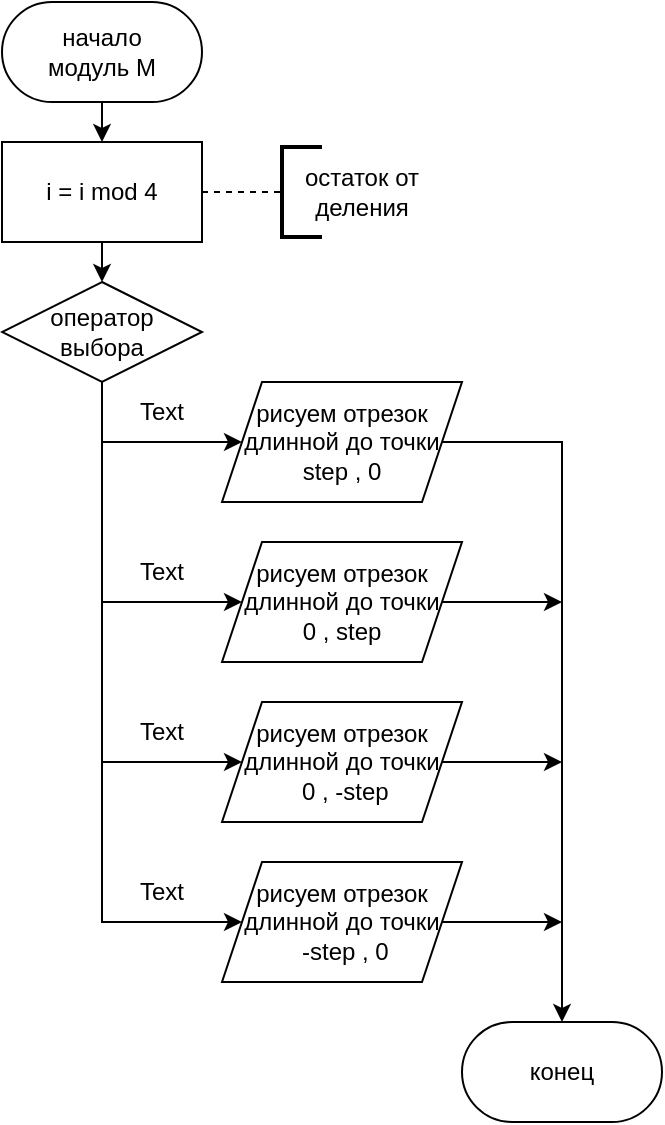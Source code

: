 <mxfile version="23.0.2" type="device">
  <diagram name="Страница — 1" id="C7Y6GBaGL_PPRvr81Zc9">
    <mxGraphModel dx="437" dy="475" grid="1" gridSize="10" guides="1" tooltips="1" connect="1" arrows="1" fold="1" page="1" pageScale="1" pageWidth="827" pageHeight="1169" math="0" shadow="0">
      <root>
        <mxCell id="0" />
        <mxCell id="1" parent="0" />
        <mxCell id="BgfDq34LTrqasj2m9Le4-4" style="edgeStyle=orthogonalEdgeStyle;rounded=0;orthogonalLoop=1;jettySize=auto;html=1;exitX=0.5;exitY=1;exitDx=0;exitDy=0;entryX=0.5;entryY=0;entryDx=0;entryDy=0;" edge="1" parent="1" source="BgfDq34LTrqasj2m9Le4-1" target="BgfDq34LTrqasj2m9Le4-3">
          <mxGeometry relative="1" as="geometry" />
        </mxCell>
        <mxCell id="BgfDq34LTrqasj2m9Le4-1" value="начало&lt;br&gt;модуль M" style="rounded=1;whiteSpace=wrap;html=1;arcSize=50;" vertex="1" parent="1">
          <mxGeometry x="10" y="10" width="100" height="50" as="geometry" />
        </mxCell>
        <mxCell id="BgfDq34LTrqasj2m9Le4-2" value="конец" style="rounded=1;whiteSpace=wrap;html=1;arcSize=50;" vertex="1" parent="1">
          <mxGeometry x="240" y="520" width="100" height="50" as="geometry" />
        </mxCell>
        <mxCell id="BgfDq34LTrqasj2m9Le4-10" style="edgeStyle=orthogonalEdgeStyle;rounded=0;orthogonalLoop=1;jettySize=auto;html=1;exitX=0.5;exitY=1;exitDx=0;exitDy=0;entryX=0.5;entryY=0;entryDx=0;entryDy=0;" edge="1" parent="1" source="BgfDq34LTrqasj2m9Le4-3" target="BgfDq34LTrqasj2m9Le4-9">
          <mxGeometry relative="1" as="geometry" />
        </mxCell>
        <mxCell id="BgfDq34LTrqasj2m9Le4-3" value="i = i mod 4" style="rounded=0;whiteSpace=wrap;html=1;" vertex="1" parent="1">
          <mxGeometry x="10" y="80" width="100" height="50" as="geometry" />
        </mxCell>
        <mxCell id="BgfDq34LTrqasj2m9Le4-5" value="" style="endArrow=none;dashed=1;html=1;rounded=0;exitX=1;exitY=0.5;exitDx=0;exitDy=0;entryX=0;entryY=0.5;entryDx=0;entryDy=0;entryPerimeter=0;" edge="1" parent="1" source="BgfDq34LTrqasj2m9Le4-3" target="BgfDq34LTrqasj2m9Le4-6">
          <mxGeometry width="50" height="50" relative="1" as="geometry">
            <mxPoint x="250" y="150" as="sourcePoint" />
            <mxPoint x="160" y="100" as="targetPoint" />
          </mxGeometry>
        </mxCell>
        <mxCell id="BgfDq34LTrqasj2m9Le4-6" value="" style="strokeWidth=2;html=1;shape=mxgraph.flowchart.annotation_1;align=left;pointerEvents=1;" vertex="1" parent="1">
          <mxGeometry x="150" y="82.5" width="20" height="45" as="geometry" />
        </mxCell>
        <mxCell id="BgfDq34LTrqasj2m9Le4-7" value="остаток от деления" style="text;html=1;strokeColor=none;fillColor=none;align=center;verticalAlign=middle;whiteSpace=wrap;rounded=0;" vertex="1" parent="1">
          <mxGeometry x="160" y="90" width="60" height="30" as="geometry" />
        </mxCell>
        <mxCell id="BgfDq34LTrqasj2m9Le4-20" style="edgeStyle=orthogonalEdgeStyle;rounded=0;orthogonalLoop=1;jettySize=auto;html=1;exitX=0.5;exitY=1;exitDx=0;exitDy=0;entryX=0;entryY=0.5;entryDx=0;entryDy=0;" edge="1" parent="1" source="BgfDq34LTrqasj2m9Le4-9" target="BgfDq34LTrqasj2m9Le4-12">
          <mxGeometry relative="1" as="geometry" />
        </mxCell>
        <mxCell id="BgfDq34LTrqasj2m9Le4-21" style="edgeStyle=orthogonalEdgeStyle;rounded=0;orthogonalLoop=1;jettySize=auto;html=1;exitX=0.5;exitY=1;exitDx=0;exitDy=0;entryX=0;entryY=0.5;entryDx=0;entryDy=0;" edge="1" parent="1" source="BgfDq34LTrqasj2m9Le4-9" target="BgfDq34LTrqasj2m9Le4-13">
          <mxGeometry relative="1" as="geometry">
            <Array as="points">
              <mxPoint x="60" y="310" />
            </Array>
          </mxGeometry>
        </mxCell>
        <mxCell id="BgfDq34LTrqasj2m9Le4-22" style="edgeStyle=orthogonalEdgeStyle;rounded=0;orthogonalLoop=1;jettySize=auto;html=1;exitX=0.5;exitY=1;exitDx=0;exitDy=0;entryX=0;entryY=0.5;entryDx=0;entryDy=0;" edge="1" parent="1" source="BgfDq34LTrqasj2m9Le4-9" target="BgfDq34LTrqasj2m9Le4-16">
          <mxGeometry relative="1" as="geometry">
            <Array as="points">
              <mxPoint x="60" y="390" />
            </Array>
          </mxGeometry>
        </mxCell>
        <mxCell id="BgfDq34LTrqasj2m9Le4-23" style="edgeStyle=orthogonalEdgeStyle;rounded=0;orthogonalLoop=1;jettySize=auto;html=1;exitX=0.5;exitY=1;exitDx=0;exitDy=0;entryX=0;entryY=0.5;entryDx=0;entryDy=0;" edge="1" parent="1" source="BgfDq34LTrqasj2m9Le4-9" target="BgfDq34LTrqasj2m9Le4-17">
          <mxGeometry relative="1" as="geometry">
            <Array as="points">
              <mxPoint x="60" y="470" />
            </Array>
          </mxGeometry>
        </mxCell>
        <mxCell id="BgfDq34LTrqasj2m9Le4-9" value="оператор &lt;br&gt;выбора" style="rhombus;whiteSpace=wrap;html=1;" vertex="1" parent="1">
          <mxGeometry x="10" y="150" width="100" height="50" as="geometry" />
        </mxCell>
        <mxCell id="BgfDq34LTrqasj2m9Le4-24" style="edgeStyle=orthogonalEdgeStyle;rounded=0;orthogonalLoop=1;jettySize=auto;html=1;exitX=1;exitY=0.5;exitDx=0;exitDy=0;entryX=0.5;entryY=0;entryDx=0;entryDy=0;" edge="1" parent="1" source="BgfDq34LTrqasj2m9Le4-12" target="BgfDq34LTrqasj2m9Le4-2">
          <mxGeometry relative="1" as="geometry">
            <Array as="points">
              <mxPoint x="290" y="230" />
            </Array>
          </mxGeometry>
        </mxCell>
        <mxCell id="BgfDq34LTrqasj2m9Le4-12" value="рисуем отрезок длинной до точки step , 0" style="shape=parallelogram;perimeter=parallelogramPerimeter;whiteSpace=wrap;html=1;fixedSize=1;" vertex="1" parent="1">
          <mxGeometry x="120" y="200" width="120" height="60" as="geometry" />
        </mxCell>
        <mxCell id="BgfDq34LTrqasj2m9Le4-25" style="edgeStyle=orthogonalEdgeStyle;rounded=0;orthogonalLoop=1;jettySize=auto;html=1;exitX=1;exitY=0.5;exitDx=0;exitDy=0;" edge="1" parent="1" source="BgfDq34LTrqasj2m9Le4-13">
          <mxGeometry relative="1" as="geometry">
            <mxPoint x="290" y="310" as="targetPoint" />
          </mxGeometry>
        </mxCell>
        <mxCell id="BgfDq34LTrqasj2m9Le4-13" value="рисуем отрезок длинной до точки &lt;br&gt;0 , step" style="shape=parallelogram;perimeter=parallelogramPerimeter;whiteSpace=wrap;html=1;fixedSize=1;" vertex="1" parent="1">
          <mxGeometry x="120" y="280" width="120" height="60" as="geometry" />
        </mxCell>
        <mxCell id="BgfDq34LTrqasj2m9Le4-26" style="edgeStyle=orthogonalEdgeStyle;rounded=0;orthogonalLoop=1;jettySize=auto;html=1;exitX=1;exitY=0.5;exitDx=0;exitDy=0;" edge="1" parent="1" source="BgfDq34LTrqasj2m9Le4-16">
          <mxGeometry relative="1" as="geometry">
            <mxPoint x="290" y="390" as="targetPoint" />
          </mxGeometry>
        </mxCell>
        <mxCell id="BgfDq34LTrqasj2m9Le4-16" value="рисуем отрезок длинной до точки&lt;br&gt;&amp;nbsp;0 , -step" style="shape=parallelogram;perimeter=parallelogramPerimeter;whiteSpace=wrap;html=1;fixedSize=1;" vertex="1" parent="1">
          <mxGeometry x="120" y="360" width="120" height="60" as="geometry" />
        </mxCell>
        <mxCell id="BgfDq34LTrqasj2m9Le4-27" style="edgeStyle=orthogonalEdgeStyle;rounded=0;orthogonalLoop=1;jettySize=auto;html=1;exitX=1;exitY=0.5;exitDx=0;exitDy=0;" edge="1" parent="1" source="BgfDq34LTrqasj2m9Le4-17">
          <mxGeometry relative="1" as="geometry">
            <mxPoint x="290" y="470" as="targetPoint" />
          </mxGeometry>
        </mxCell>
        <mxCell id="BgfDq34LTrqasj2m9Le4-17" value="рисуем отрезок длинной до точки&lt;br&gt;&amp;nbsp;-step , 0" style="shape=parallelogram;perimeter=parallelogramPerimeter;whiteSpace=wrap;html=1;fixedSize=1;" vertex="1" parent="1">
          <mxGeometry x="120" y="440" width="120" height="60" as="geometry" />
        </mxCell>
        <mxCell id="BgfDq34LTrqasj2m9Le4-28" value="Text" style="text;html=1;strokeColor=none;fillColor=none;align=center;verticalAlign=middle;whiteSpace=wrap;rounded=0;" vertex="1" parent="1">
          <mxGeometry x="60" y="200" width="60" height="30" as="geometry" />
        </mxCell>
        <mxCell id="BgfDq34LTrqasj2m9Le4-29" value="Text" style="text;html=1;strokeColor=none;fillColor=none;align=center;verticalAlign=middle;whiteSpace=wrap;rounded=0;" vertex="1" parent="1">
          <mxGeometry x="60" y="280" width="60" height="30" as="geometry" />
        </mxCell>
        <mxCell id="BgfDq34LTrqasj2m9Le4-30" value="Text" style="text;html=1;strokeColor=none;fillColor=none;align=center;verticalAlign=middle;whiteSpace=wrap;rounded=0;" vertex="1" parent="1">
          <mxGeometry x="60" y="360" width="60" height="30" as="geometry" />
        </mxCell>
        <mxCell id="BgfDq34LTrqasj2m9Le4-31" value="Text" style="text;html=1;strokeColor=none;fillColor=none;align=center;verticalAlign=middle;whiteSpace=wrap;rounded=0;" vertex="1" parent="1">
          <mxGeometry x="60" y="440" width="60" height="30" as="geometry" />
        </mxCell>
      </root>
    </mxGraphModel>
  </diagram>
</mxfile>
